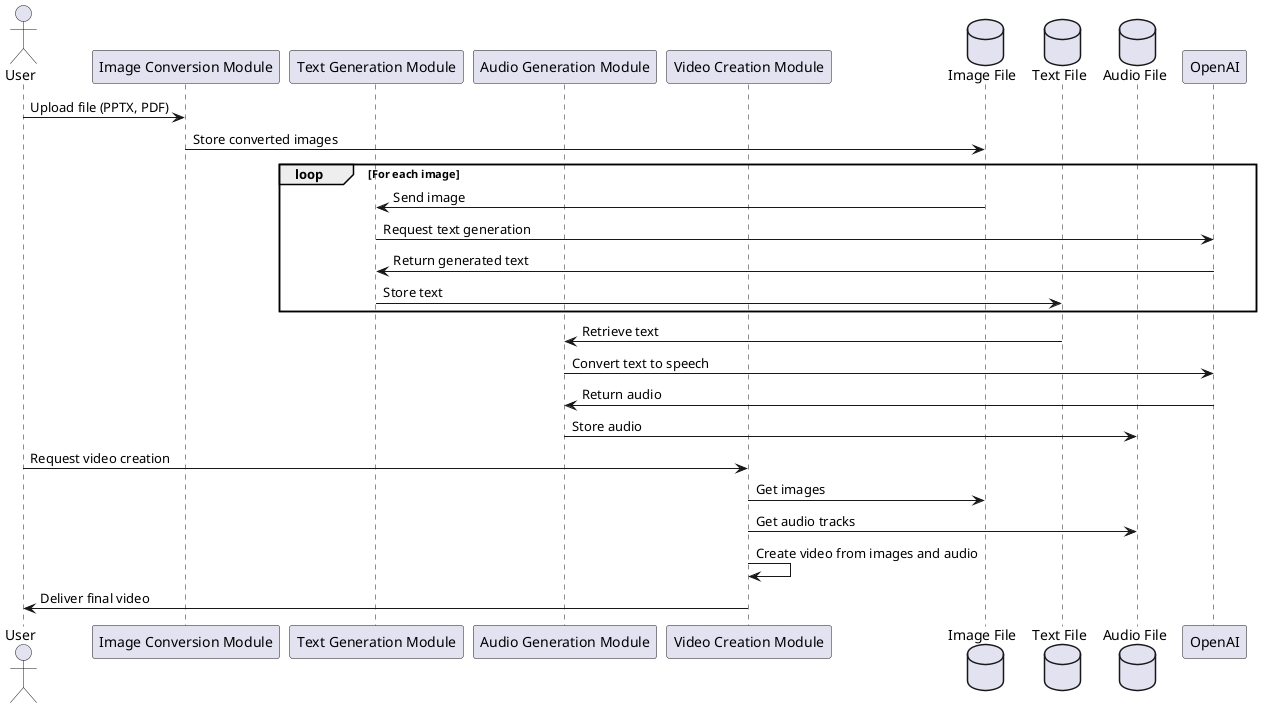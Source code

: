 @startuml Video Creation from Keynote
actor User
participant "Image Conversion Module" as ImageConversion
participant "Text Generation Module" as TextGeneration
participant "Audio Generation Module" as AudioGeneration
participant "Video Creation Module" as VideoCreation
database "Image File" as ImageFile
database "Text File" as TextFile
database "Audio File" as AudioFile

User -> ImageConversion : Upload file (PPTX, PDF)
ImageConversion -> ImageFile : Store converted images

loop For each image
    ImageFile -> TextGeneration : Send image
    TextGeneration -> OpenAI : Request text generation
    OpenAI -> TextGeneration : Return generated text
    TextGeneration -> TextFile : Store text
end

TextFile -> AudioGeneration : Retrieve text
AudioGeneration -> OpenAI : Convert text to speech
OpenAI -> AudioGeneration : Return audio
AudioGeneration -> AudioFile : Store audio

User -> VideoCreation : Request video creation
VideoCreation -> ImageFile : Get images
VideoCreation -> AudioFile : Get audio tracks
VideoCreation -> VideoCreation : Create video from images and audio
VideoCreation -> User : Deliver final video

@enduml
